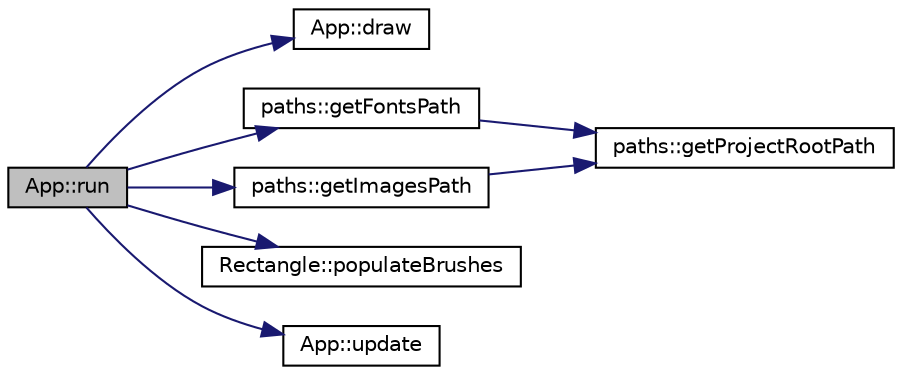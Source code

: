 digraph "App::run"
{
 // LATEX_PDF_SIZE
  bgcolor="transparent";
  edge [fontname="Helvetica",fontsize="10",labelfontname="Helvetica",labelfontsize="10"];
  node [fontname="Helvetica",fontsize="10",shape=record];
  rankdir="LR";
  Node1 [label="App::run",height=0.2,width=0.4,color="black", fillcolor="grey75", style="filled", fontcolor="black",tooltip=" "];
  Node1 -> Node2 [color="midnightblue",fontsize="10",style="solid",fontname="Helvetica"];
  Node2 [label="App::draw",height=0.2,width=0.4,color="black",URL="$dd/d64/classApp.html#a770538afacd562865f294a89742d61f7",tooltip=" "];
  Node1 -> Node3 [color="midnightblue",fontsize="10",style="solid",fontname="Helvetica"];
  Node3 [label="paths::getFontsPath",height=0.2,width=0.4,color="black",URL="$d5/dc0/namespacepaths.html#abd3ecea000517c4765a7e58bc86f0f58",tooltip=" "];
  Node3 -> Node4 [color="midnightblue",fontsize="10",style="solid",fontname="Helvetica"];
  Node4 [label="paths::getProjectRootPath",height=0.2,width=0.4,color="black",URL="$d5/dc0/namespacepaths.html#a450800b2feff454aa4e85d20c6618250",tooltip=" "];
  Node1 -> Node5 [color="midnightblue",fontsize="10",style="solid",fontname="Helvetica"];
  Node5 [label="paths::getImagesPath",height=0.2,width=0.4,color="black",URL="$d5/dc0/namespacepaths.html#a9e16d92de127863188beeb15a2d197bb",tooltip=" "];
  Node5 -> Node4 [color="midnightblue",fontsize="10",style="solid",fontname="Helvetica"];
  Node1 -> Node6 [color="midnightblue",fontsize="10",style="solid",fontname="Helvetica"];
  Node6 [label="Rectangle::populateBrushes",height=0.2,width=0.4,color="black",URL="$de/d00/classRectangle.html#a246d6e2cea953c600af4ed1d2259e9e1",tooltip=" "];
  Node1 -> Node7 [color="midnightblue",fontsize="10",style="solid",fontname="Helvetica"];
  Node7 [label="App::update",height=0.2,width=0.4,color="black",URL="$dd/d64/classApp.html#a97c4d7959cc4e66d74cf40666ecc1e8a",tooltip=" "];
}
